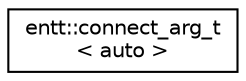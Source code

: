 digraph "Graphical Class Hierarchy"
{
 // LATEX_PDF_SIZE
  edge [fontname="Helvetica",fontsize="10",labelfontname="Helvetica",labelfontsize="10"];
  node [fontname="Helvetica",fontsize="10",shape=record];
  rankdir="LR";
  Node0 [label="entt::connect_arg_t\l\< auto \>",height=0.2,width=0.4,color="black", fillcolor="white", style="filled",URL="$structentt_1_1connect__arg__t.html",tooltip="Used to wrap a function or a member of a specified type."];
}
